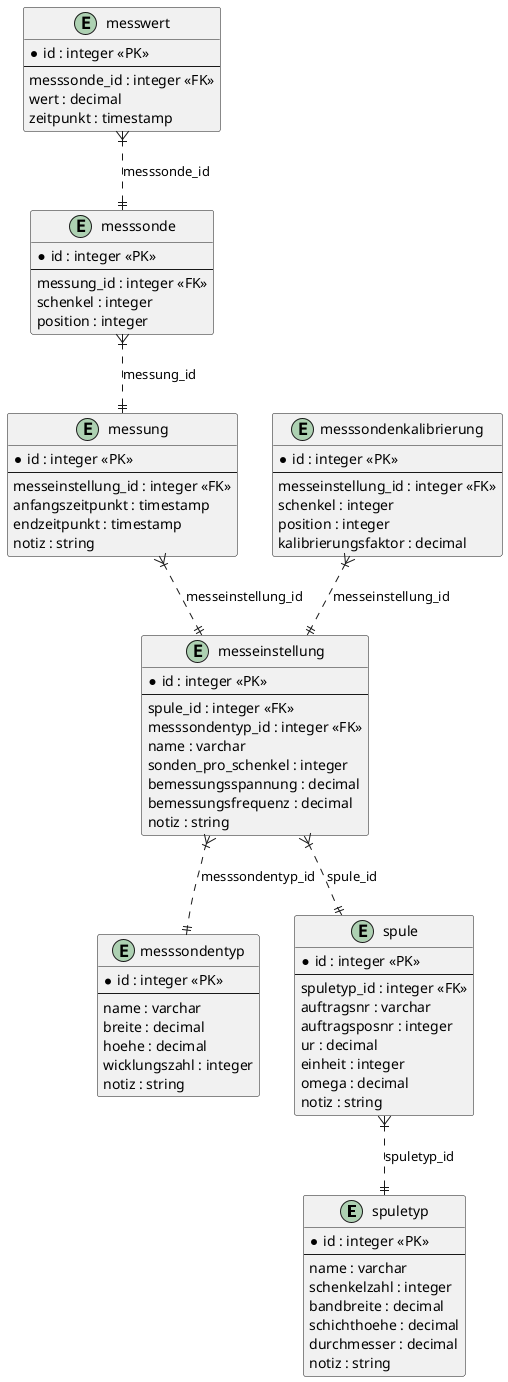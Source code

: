 [plantuml, format="svg"]
----
@startuml

' Group: Master data
entity spuletyp {
  * id : integer <<PK>>
  --
  name : varchar
  schenkelzahl : integer
  bandbreite : decimal
  schichthoehe : decimal
  durchmesser : decimal
  notiz : string
}

entity messsondentyp {
  * id : integer <<PK>>
  --
  name : varchar
  breite : decimal
  hoehe : decimal
  wicklungszahl : integer
  notiz : string
}

' Group: Main objects
entity spule {
  * id : integer <<PK>>
  --
  spuletyp_id : integer <<FK>>
  auftragsnr : varchar
  auftragsposnr : integer
  ur : decimal
  einheit : integer
  omega : decimal
  notiz : string
}

' Group: Measurements
entity messeinstellung {
  * id : integer <<PK>>
  --
  spule_id : integer <<FK>>
  messsondentyp_id : integer <<FK>>
  name : varchar
  sonden_pro_schenkel : integer
  bemessungsspannung : decimal
  bemessungsfrequenz : decimal
  notiz : string
}

entity messung {
  * id : integer <<PK>>
  --
  messeinstellung_id : integer <<FK>>
  anfangszeitpunkt : timestamp
  endzeitpunkt : timestamp
  notiz : string
}

entity messsonde {
  * id : integer <<PK>>
  --
  messung_id : integer <<FK>>
  schenkel : integer
  position : integer
}

entity messwert {
  * id : integer <<PK>>
  --
  messsonde_id : integer <<FK>>
  wert : decimal
  zeitpunkt : timestamp
}

entity messsondenkalibrierung {
  * id : integer <<PK>>
  --
  messeinstellung_id : integer <<FK>>
  schenkel : integer
  position : integer
  kalibrierungsfaktor : decimal
}

' Relationships
spule }|..|| spuletyp : "spuletyp_id"
messeinstellung }|..|| spule : "spule_id"
messeinstellung }|..|| messsondentyp : "messsondentyp_id"
messung }|..|| messeinstellung : "messeinstellung_id"
messsonde }|..|| messung : "messung_id"
messwert }|..|| messsonde : "messsonde_id"
messsondenkalibrierung }|..|| messeinstellung : "messeinstellung_id"

@enduml
